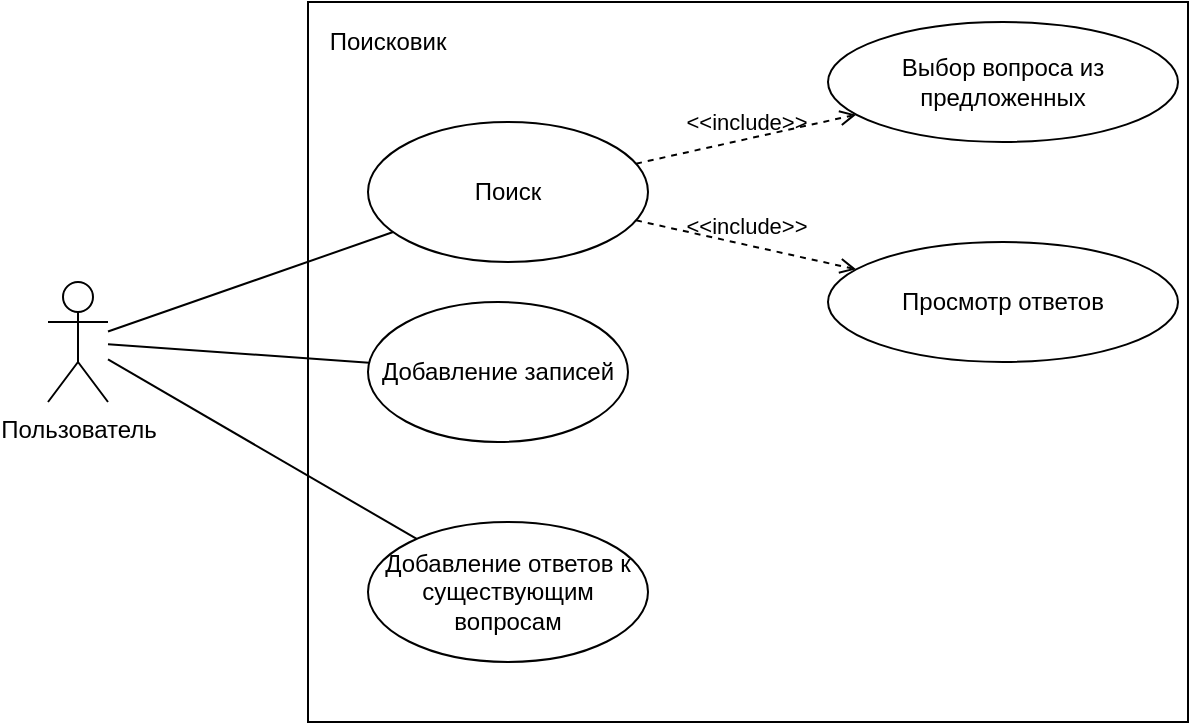 <mxfile version="14.6.13" type="device"><diagram id="gUnJSLMu3N1eDTUF9g1D" name="Страница 1"><mxGraphModel dx="946" dy="603" grid="0" gridSize="10" guides="1" tooltips="1" connect="1" arrows="1" fold="1" page="1" pageScale="1" pageWidth="1169" pageHeight="827" math="0" shadow="0"><root><mxCell id="0"/><mxCell id="1" parent="0"/><mxCell id="g7ykYQdngWwnWwx-mqPb-1" value="Пользователь" style="shape=umlActor;verticalLabelPosition=bottom;verticalAlign=top;html=1;outlineConnect=0;" vertex="1" parent="1"><mxGeometry x="170" y="280" width="30" height="60" as="geometry"/></mxCell><mxCell id="g7ykYQdngWwnWwx-mqPb-2" value="" style="rounded=0;whiteSpace=wrap;html=1;" vertex="1" parent="1"><mxGeometry x="300" y="140" width="440" height="360" as="geometry"/></mxCell><mxCell id="g7ykYQdngWwnWwx-mqPb-3" value="Поисковик" style="text;html=1;strokeColor=none;fillColor=none;align=center;verticalAlign=middle;whiteSpace=wrap;rounded=0;" vertex="1" parent="1"><mxGeometry x="320" y="150" width="40" height="20" as="geometry"/></mxCell><mxCell id="g7ykYQdngWwnWwx-mqPb-4" value="Поиск" style="ellipse;whiteSpace=wrap;html=1;" vertex="1" parent="1"><mxGeometry x="330" y="200" width="140" height="70" as="geometry"/></mxCell><mxCell id="g7ykYQdngWwnWwx-mqPb-5" value="Выбор вопроса из предложенных" style="ellipse;whiteSpace=wrap;html=1;" vertex="1" parent="1"><mxGeometry x="560" y="150" width="175" height="60" as="geometry"/></mxCell><mxCell id="g7ykYQdngWwnWwx-mqPb-7" value="&amp;lt;&amp;lt;include&amp;gt;&amp;gt;" style="html=1;verticalAlign=bottom;labelBackgroundColor=none;endArrow=open;endFill=0;dashed=1;" edge="1" parent="1" source="g7ykYQdngWwnWwx-mqPb-4" target="g7ykYQdngWwnWwx-mqPb-5"><mxGeometry width="160" relative="1" as="geometry"><mxPoint x="440" y="270" as="sourcePoint"/><mxPoint x="600" y="270" as="targetPoint"/></mxGeometry></mxCell><mxCell id="g7ykYQdngWwnWwx-mqPb-8" value="Просмотр ответов" style="ellipse;whiteSpace=wrap;html=1;" vertex="1" parent="1"><mxGeometry x="560" y="260" width="175" height="60" as="geometry"/></mxCell><mxCell id="g7ykYQdngWwnWwx-mqPb-9" value="&amp;lt;&amp;lt;include&amp;gt;&amp;gt;" style="html=1;verticalAlign=bottom;labelBackgroundColor=none;endArrow=open;endFill=0;dashed=1;" edge="1" parent="1" source="g7ykYQdngWwnWwx-mqPb-4" target="g7ykYQdngWwnWwx-mqPb-8"><mxGeometry width="160" relative="1" as="geometry"><mxPoint x="455.961" y="229.179" as="sourcePoint"/><mxPoint x="581.398" y="204.806" as="targetPoint"/></mxGeometry></mxCell><mxCell id="g7ykYQdngWwnWwx-mqPb-10" value="Добавление записей" style="ellipse;whiteSpace=wrap;html=1;" vertex="1" parent="1"><mxGeometry x="330" y="290" width="130" height="70" as="geometry"/></mxCell><mxCell id="g7ykYQdngWwnWwx-mqPb-11" value="Добавление ответов к существующим вопросам" style="ellipse;whiteSpace=wrap;html=1;" vertex="1" parent="1"><mxGeometry x="330" y="400" width="140" height="70" as="geometry"/></mxCell><mxCell id="g7ykYQdngWwnWwx-mqPb-12" value="" style="endArrow=none;html=1;" edge="1" parent="1" source="g7ykYQdngWwnWwx-mqPb-1" target="g7ykYQdngWwnWwx-mqPb-4"><mxGeometry width="50" height="50" relative="1" as="geometry"><mxPoint x="460" y="310" as="sourcePoint"/><mxPoint x="510" y="260" as="targetPoint"/></mxGeometry></mxCell><mxCell id="g7ykYQdngWwnWwx-mqPb-13" value="" style="endArrow=none;html=1;" edge="1" parent="1" source="g7ykYQdngWwnWwx-mqPb-1" target="g7ykYQdngWwnWwx-mqPb-10"><mxGeometry width="50" height="50" relative="1" as="geometry"><mxPoint x="460" y="310" as="sourcePoint"/><mxPoint x="510" y="260" as="targetPoint"/></mxGeometry></mxCell><mxCell id="g7ykYQdngWwnWwx-mqPb-14" value="" style="endArrow=none;html=1;" edge="1" parent="1" source="g7ykYQdngWwnWwx-mqPb-1" target="g7ykYQdngWwnWwx-mqPb-11"><mxGeometry width="50" height="50" relative="1" as="geometry"><mxPoint x="460" y="310" as="sourcePoint"/><mxPoint x="510" y="260" as="targetPoint"/></mxGeometry></mxCell></root></mxGraphModel></diagram></mxfile>